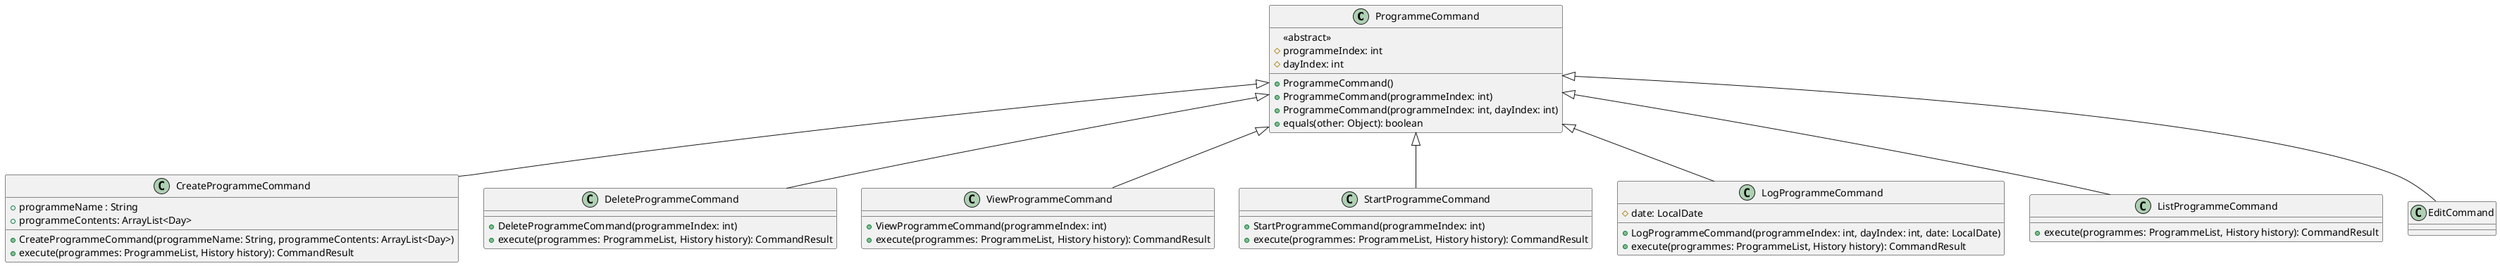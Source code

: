 @startuml

    class ProgrammeCommand {
        <<abstract>>
        #programmeIndex: int
        #dayIndex: int
        + ProgrammeCommand()
        + ProgrammeCommand(programmeIndex: int)
        + ProgrammeCommand(programmeIndex: int, dayIndex: int)
        +equals(other: Object): boolean
    }

    class CreateProgrammeCommand {
        + programmeName : String
        + programmeContents: ArrayList<Day>
        + CreateProgrammeCommand(programmeName: String, programmeContents: ArrayList<Day>)
        + execute(programmes: ProgrammeList, History history): CommandResult
    }

    class DeleteProgrammeCommand {
        + DeleteProgrammeCommand(programmeIndex: int)
        + execute(programmes: ProgrammeList, History history): CommandResult
    }

    class ViewProgrammeCommand {
        + ViewProgrammeCommand(programmeIndex: int)
        + execute(programmes: ProgrammeList, History history): CommandResult
    }

    class StartProgrammeCommand {
        + StartProgrammeCommand(programmeIndex: int)
        + execute(programmes: ProgrammeList, History history): CommandResult
    }

    class LogProgrammeCommand {
        # date: LocalDate
        + LogProgrammeCommand(programmeIndex: int, dayIndex: int, date: LocalDate)
        + execute(programmes: ProgrammeList, History history): CommandResult
    }

    class ListProgrammeCommand {
        + execute(programmes: ProgrammeList, History history): CommandResult
    }

    ProgrammeCommand <|-- EditCommand
    ProgrammeCommand <|-- ViewProgrammeCommand
    ProgrammeCommand <|-- LogProgrammeCommand
    ProgrammeCommand <|-- StartProgrammeCommand
    ProgrammeCommand <|-- ListProgrammeCommand
    ProgrammeCommand <|-- CreateProgrammeCommand
    ProgrammeCommand <|-- DeleteProgrammeCommand
@enduml